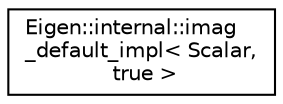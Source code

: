 digraph "Graphical Class Hierarchy"
{
  edge [fontname="Helvetica",fontsize="10",labelfontname="Helvetica",labelfontsize="10"];
  node [fontname="Helvetica",fontsize="10",shape=record];
  rankdir="LR";
  Node1 [label="Eigen::internal::imag\l_default_impl\< Scalar,\l true \>",height=0.2,width=0.4,color="black", fillcolor="white", style="filled",URL="$struct_eigen_1_1internal_1_1imag__default__impl_3_01_scalar_00_01true_01_4.html"];
}
